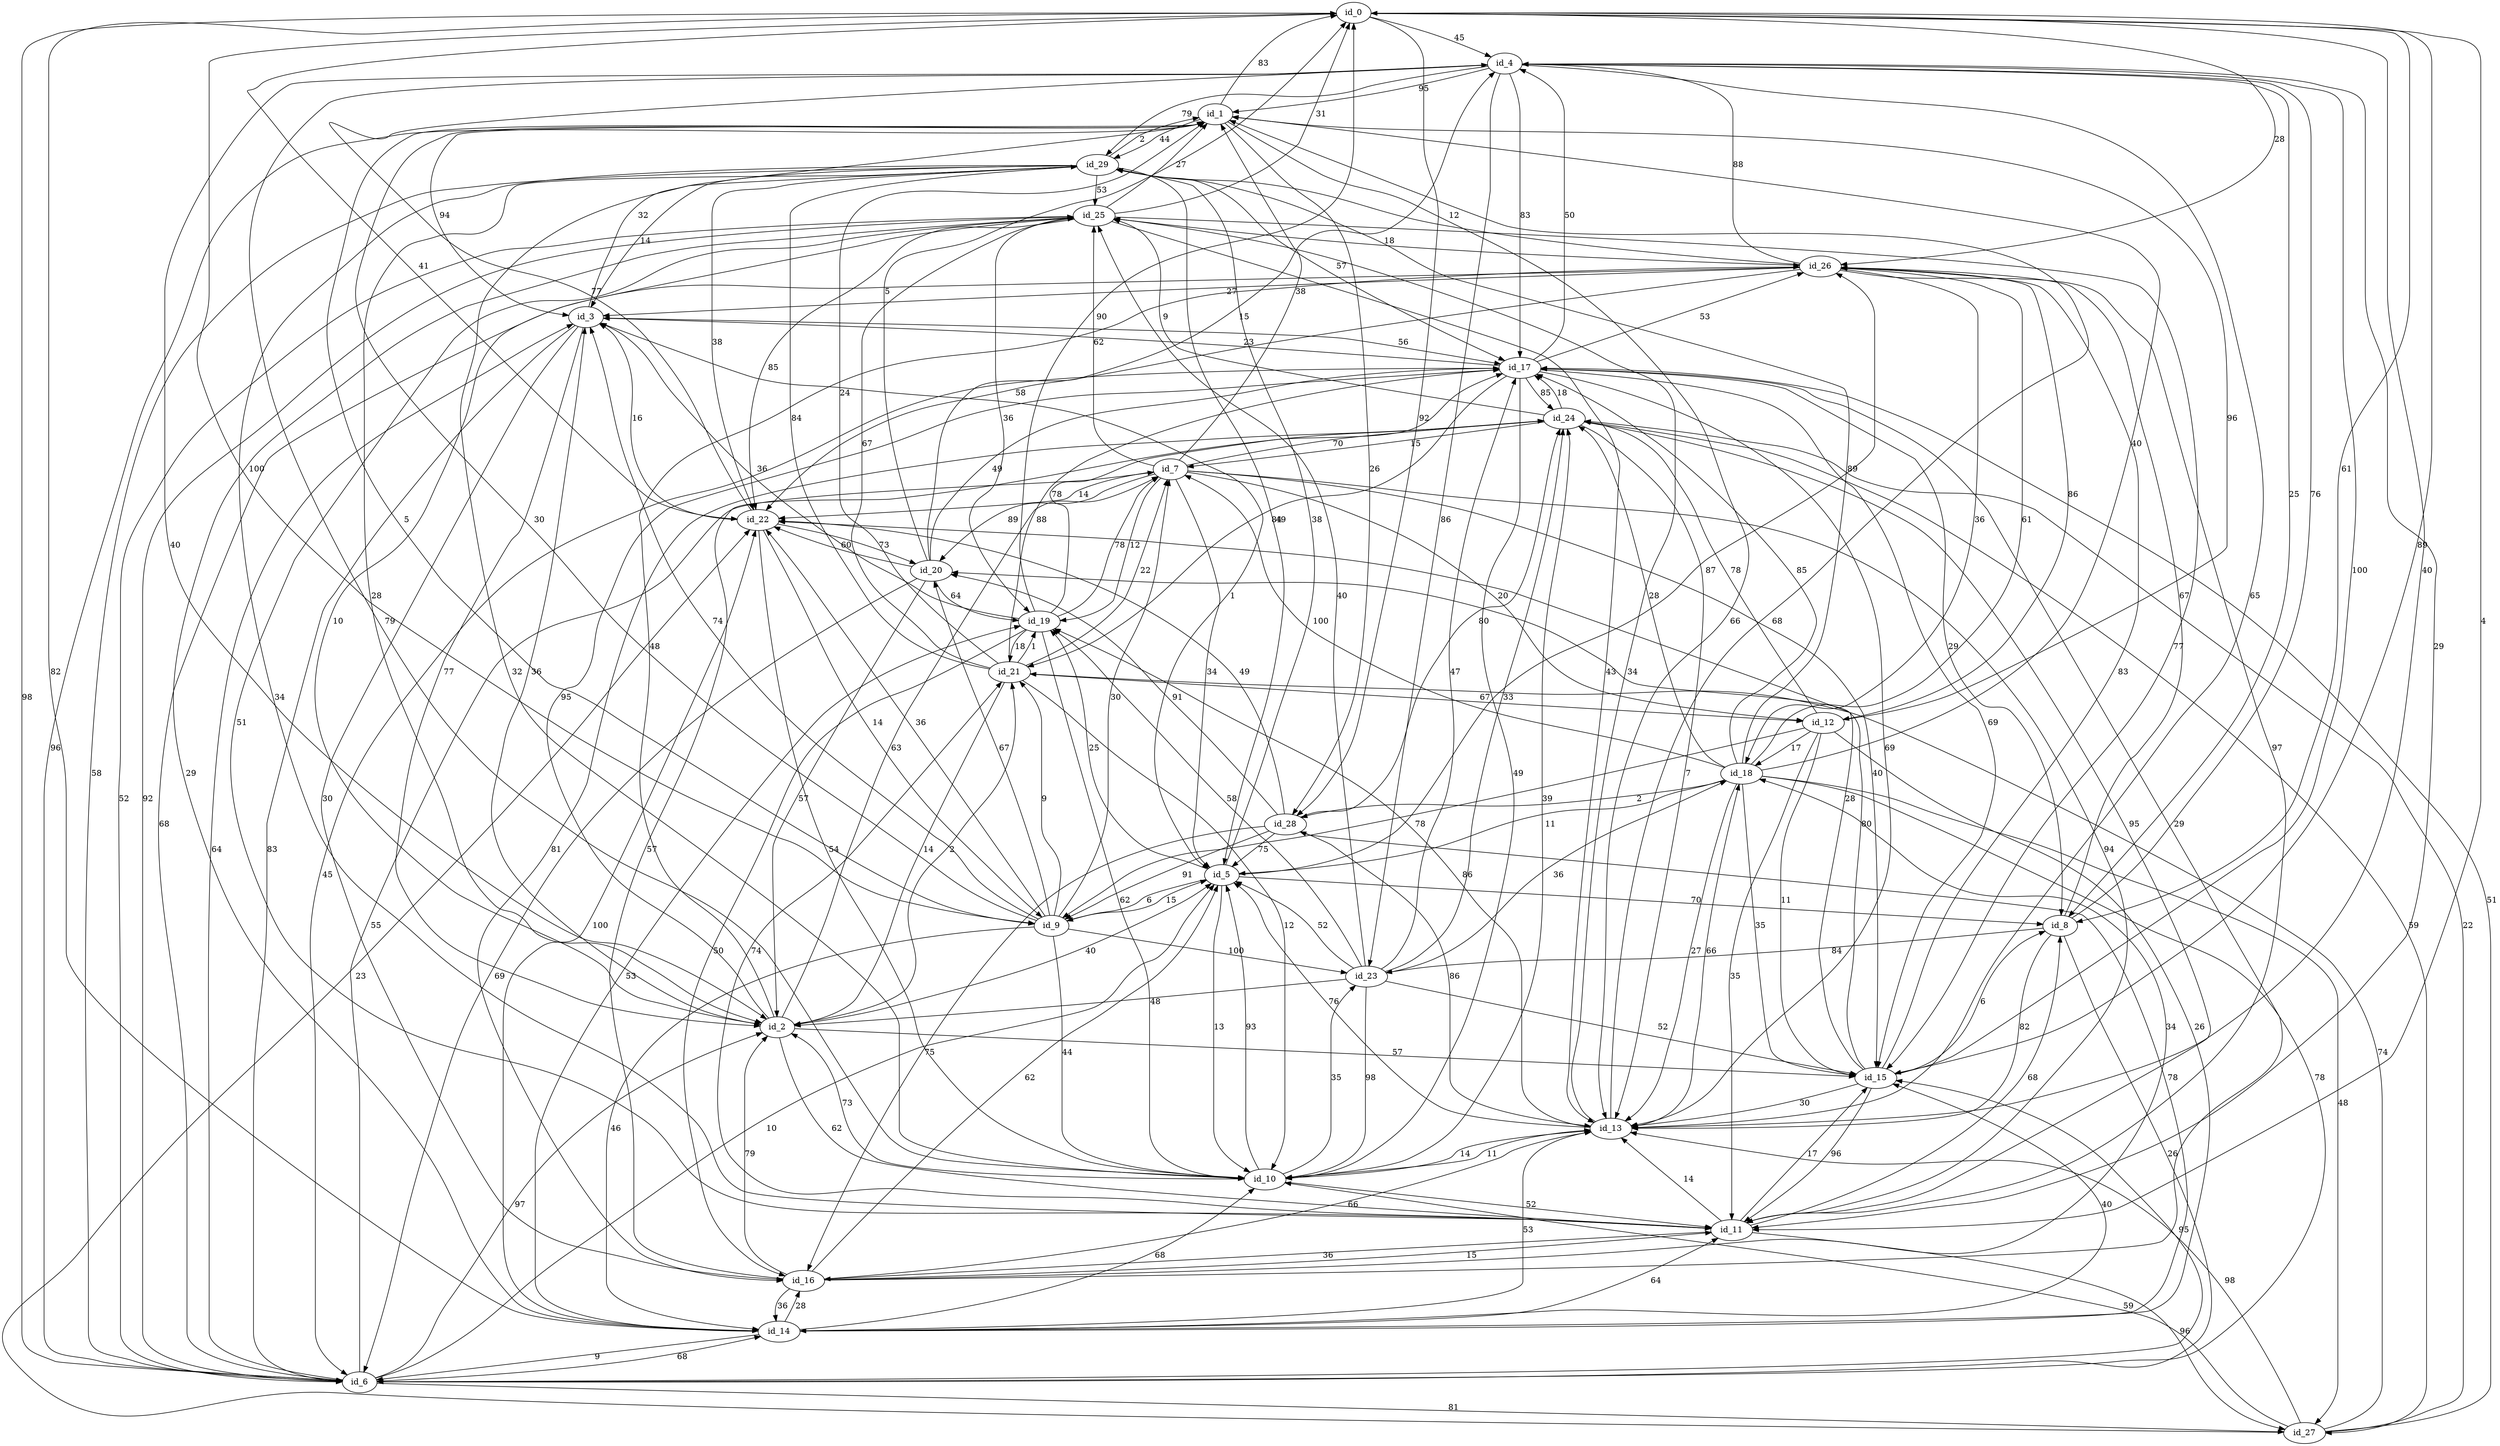 digraph GR{
id_0;
id_1;
id_2;
id_3;
id_4;
id_5;
id_6;
id_7;
id_8;
id_9;
id_10;
id_11;
id_12;
id_13;
id_14;
id_15;
id_16;
id_17;
id_18;
id_19;
id_20;
id_21;
id_22;
id_23;
id_24;
id_25;
id_26;
id_27;
id_28;
id_29;
id_0->id_4[label=45];
id_0->id_6[label=98];
id_0->id_8[label=61];
id_0->id_9[label=100];
id_0->id_11[label=4];
id_0->id_15[label=89];
id_0->id_22[label=41];
id_0->id_26[label=28];
id_0->id_28[label=92];
id_1->id_0[label=83];
id_1->id_3[label=94];
id_1->id_9[label=5];
id_1->id_13[label=66];
id_1->id_28[label=26];
id_1->id_29[label=44];
id_2->id_3[label=36];
id_2->id_5[label=40];
id_2->id_7[label=63];
id_2->id_11[label=62];
id_2->id_15[label=57];
id_2->id_17[label=95];
id_2->id_21[label=2];
id_2->id_26[label=48];
id_3->id_1[label=32];
id_3->id_2[label=77];
id_3->id_5[label=1];
id_3->id_6[label=83];
id_3->id_16[label=30];
id_3->id_17[label=56];
id_4->id_1[label=95];
id_4->id_2[label=40];
id_4->id_8[label=25];
id_4->id_10[label=79];
id_4->id_11[label=29];
id_4->id_13[label=65];
id_4->id_17[label=83];
id_4->id_23[label=86];
id_4->id_29[label=79];
id_5->id_8[label=70];
id_5->id_9[label=6];
id_5->id_10[label=13];
id_5->id_19[label=25];
id_5->id_26[label=87];
id_5->id_29[label=38];
id_6->id_1[label=96];
id_6->id_2[label=97];
id_6->id_3[label=64];
id_6->id_5[label=10];
id_6->id_7[label=55];
id_6->id_14[label=68];
id_6->id_15[label=95];
id_6->id_25[label=92];
id_6->id_27[label=81];
id_7->id_1[label=38];
id_7->id_5[label=34];
id_7->id_11[label=94];
id_7->id_12[label=20];
id_7->id_15[label=40];
id_7->id_19[label=12];
id_7->id_20[label=89];
id_7->id_22[label=14];
id_7->id_24[label=70];
id_7->id_25[label=62];
id_8->id_4[label=76];
id_8->id_6[label=26];
id_8->id_13[label=82];
id_8->id_23[label=84];
id_8->id_26[label=67];
id_9->id_1[label=30];
id_9->id_3[label=74];
id_9->id_5[label=15];
id_9->id_7[label=30];
id_9->id_10[label=44];
id_9->id_14[label=46];
id_9->id_20[label=67];
id_9->id_21[label=9];
id_9->id_22[label=36];
id_9->id_23[label=100];
id_10->id_2[label=73];
id_10->id_5[label=93];
id_10->id_11[label=52];
id_10->id_13[label=11];
id_10->id_23[label=35];
id_10->id_24[label=39];
id_11->id_8[label=68];
id_11->id_13[label=14];
id_11->id_15[label=17];
id_11->id_16[label=36];
id_11->id_21[label=74];
id_11->id_27[label=96];
id_12->id_1[label=96];
id_12->id_9[label=78];
id_12->id_11[label=35];
id_12->id_14[label=26];
id_12->id_15[label=11];
id_12->id_18[label=17];
id_12->id_24[label=78];
id_13->id_0[label=40];
id_13->id_1[label=68];
id_13->id_5[label=76];
id_13->id_10[label=14];
id_13->id_18[label=66];
id_13->id_19[label=86];
id_13->id_25[label=34];
id_14->id_0[label=82];
id_14->id_6[label=9];
id_14->id_10[label=68];
id_14->id_11[label=64];
id_14->id_13[label=53];
id_14->id_15[label=40];
id_14->id_16[label=28];
id_14->id_19[label=53];
id_14->id_22[label=100];
id_14->id_28[label=78];
id_15->id_4[label=100];
id_15->id_8[label=6];
id_15->id_11[label=96];
id_15->id_13[label=30];
id_15->id_20[label=80];
id_15->id_22[label=28];
id_15->id_26[label=83];
id_16->id_2[label=79];
id_16->id_5[label=62];
id_16->id_11[label=15];
id_16->id_13[label=66];
id_16->id_14[label=36];
id_16->id_17[label=29];
id_16->id_18[label=34];
id_16->id_24[label=57];
id_17->id_3[label=23];
id_17->id_4[label=50];
id_17->id_6[label=45];
id_17->id_8[label=29];
id_17->id_10[label=49];
id_17->id_13[label=69];
id_17->id_15[label=69];
id_17->id_21[label=84];
id_17->id_24[label=85];
id_17->id_26[label=53];
id_18->id_1[label=40];
id_18->id_5[label=11];
id_18->id_6[label=78];
id_18->id_7[label=100];
id_18->id_13[label=27];
id_18->id_15[label=35];
id_18->id_17[label=85];
id_18->id_24[label=28];
id_18->id_26[label=61];
id_18->id_27[label=48];
id_18->id_28[label=2];
id_18->id_29[label=89];
id_19->id_0[label=90];
id_19->id_3[label=36];
id_19->id_7[label=78];
id_19->id_10[label=62];
id_19->id_16[label=50];
id_19->id_17[label=78];
id_19->id_21[label=18];
id_20->id_0[label=5];
id_20->id_2[label=57];
id_20->id_4[label=15];
id_20->id_6[label=69];
id_20->id_17[label=49];
id_20->id_19[label=64];
id_20->id_22[label=60];
id_21->id_1[label=24];
id_21->id_2[label=14];
id_21->id_7[label=22];
id_21->id_10[label=12];
id_21->id_12[label=67];
id_21->id_17[label=88];
id_21->id_19[label=1];
id_21->id_25[label=67];
id_21->id_29[label=84];
id_22->id_3[label=16];
id_22->id_4[label=77];
id_22->id_9[label=14];
id_22->id_10[label=54];
id_22->id_20[label=73];
id_23->id_2[label=48];
id_23->id_5[label=52];
id_23->id_10[label=98];
id_23->id_15[label=52];
id_23->id_17[label=47];
id_23->id_18[label=36];
id_23->id_19[label=58];
id_23->id_24[label=33];
id_23->id_25[label=40];
id_24->id_7[label=15];
id_24->id_11[label=95];
id_24->id_13[label=7];
id_24->id_16[label=81];
id_24->id_17[label=18];
id_24->id_25[label=9];
id_24->id_27[label=59];
id_25->id_0[label=31];
id_25->id_1[label=27];
id_25->id_2[label=10];
id_25->id_6[label=52];
id_25->id_11[label=51];
id_25->id_13[label=43];
id_25->id_14[label=29];
id_25->id_15[label=77];
id_25->id_19[label=36];
id_25->id_22[label=85];
id_25->id_26[label=18];
id_26->id_3[label=27];
id_26->id_4[label=88];
id_26->id_6[label=68];
id_26->id_11[label=97];
id_26->id_12[label=86];
id_26->id_18[label=36];
id_26->id_22[label=58];
id_26->id_29[label=12];
id_27->id_10[label=59];
id_27->id_13[label=98];
id_27->id_17[label=51];
id_27->id_21[label=74];
id_27->id_22[label=23];
id_27->id_24[label=22];
id_28->id_5[label=75];
id_28->id_9[label=91];
id_28->id_13[label=86];
id_28->id_16[label=75];
id_28->id_20[label=91];
id_28->id_22[label=49];
id_28->id_24[label=80];
id_29->id_1[label=2];
id_29->id_2[label=28];
id_29->id_3[label=14];
id_29->id_5[label=49];
id_29->id_6[label=58];
id_29->id_10[label=32];
id_29->id_11[label=34];
id_29->id_17[label=57];
id_29->id_22[label=38];
id_29->id_25[label=53];
}